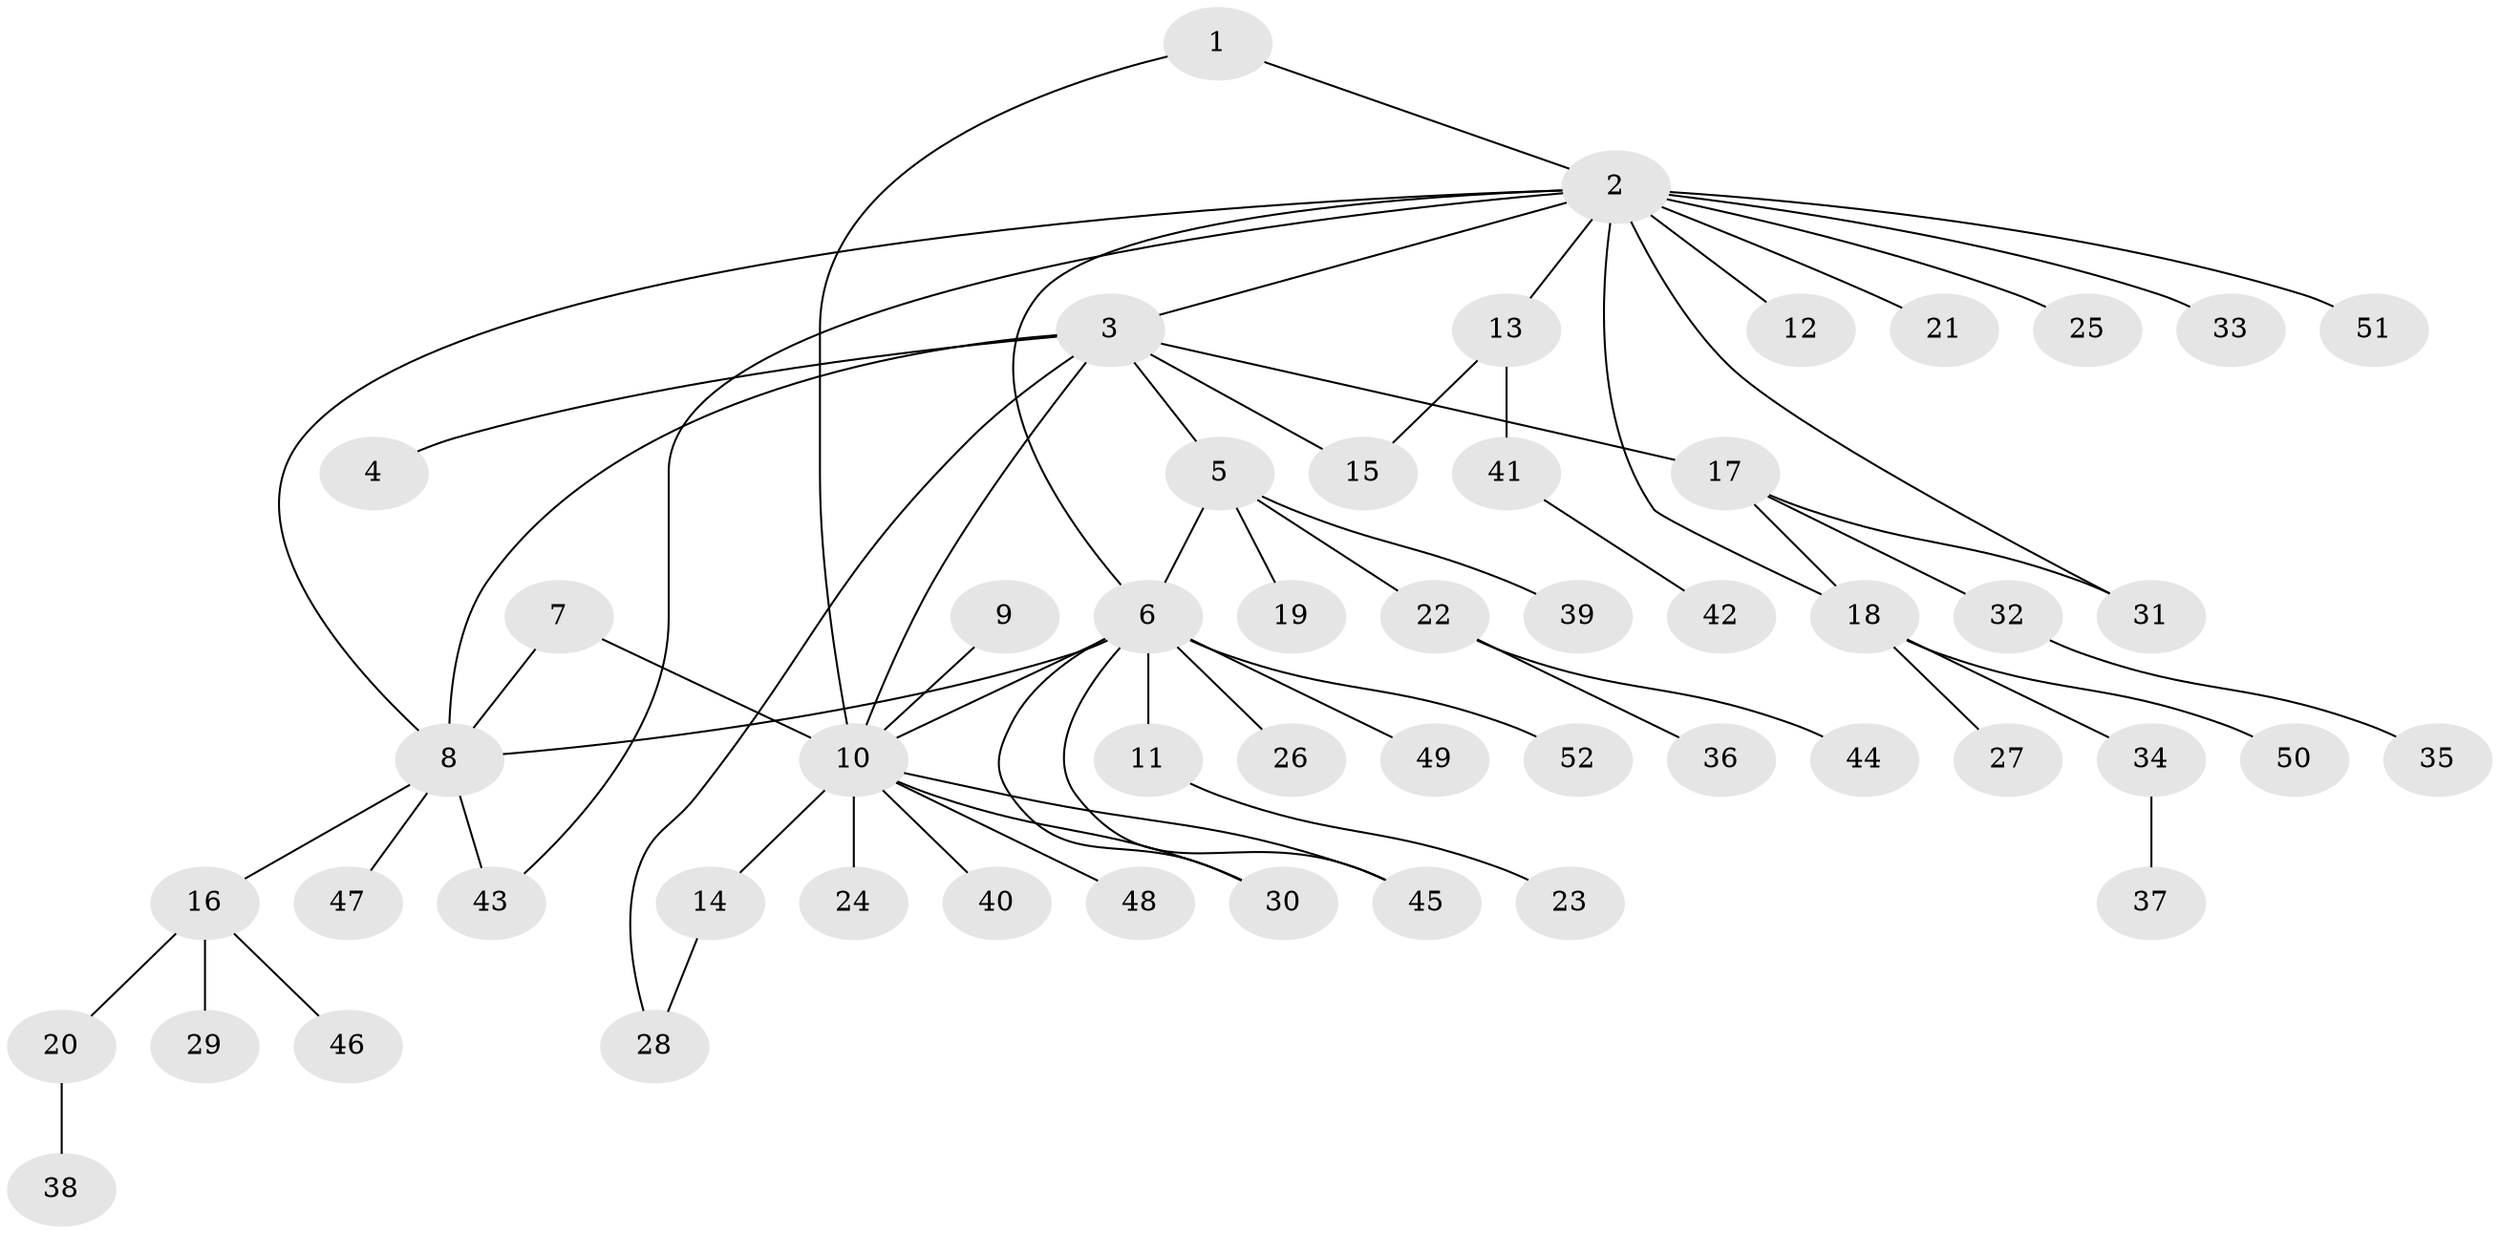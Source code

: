 // Generated by graph-tools (version 1.1) at 2025/15/03/09/25 04:15:55]
// undirected, 52 vertices, 64 edges
graph export_dot {
graph [start="1"]
  node [color=gray90,style=filled];
  1;
  2;
  3;
  4;
  5;
  6;
  7;
  8;
  9;
  10;
  11;
  12;
  13;
  14;
  15;
  16;
  17;
  18;
  19;
  20;
  21;
  22;
  23;
  24;
  25;
  26;
  27;
  28;
  29;
  30;
  31;
  32;
  33;
  34;
  35;
  36;
  37;
  38;
  39;
  40;
  41;
  42;
  43;
  44;
  45;
  46;
  47;
  48;
  49;
  50;
  51;
  52;
  1 -- 2;
  1 -- 10;
  2 -- 3;
  2 -- 6;
  2 -- 8;
  2 -- 12;
  2 -- 13;
  2 -- 18;
  2 -- 21;
  2 -- 25;
  2 -- 31;
  2 -- 33;
  2 -- 43;
  2 -- 51;
  3 -- 4;
  3 -- 5;
  3 -- 8;
  3 -- 10;
  3 -- 15;
  3 -- 17;
  3 -- 28;
  5 -- 6;
  5 -- 19;
  5 -- 22;
  5 -- 39;
  6 -- 8;
  6 -- 10;
  6 -- 11;
  6 -- 26;
  6 -- 30;
  6 -- 45;
  6 -- 49;
  6 -- 52;
  7 -- 8;
  7 -- 10;
  8 -- 16;
  8 -- 43;
  8 -- 47;
  9 -- 10;
  10 -- 14;
  10 -- 24;
  10 -- 30;
  10 -- 40;
  10 -- 45;
  10 -- 48;
  11 -- 23;
  13 -- 15;
  13 -- 41;
  14 -- 28;
  16 -- 20;
  16 -- 29;
  16 -- 46;
  17 -- 18;
  17 -- 31;
  17 -- 32;
  18 -- 27;
  18 -- 34;
  18 -- 50;
  20 -- 38;
  22 -- 36;
  22 -- 44;
  32 -- 35;
  34 -- 37;
  41 -- 42;
}
